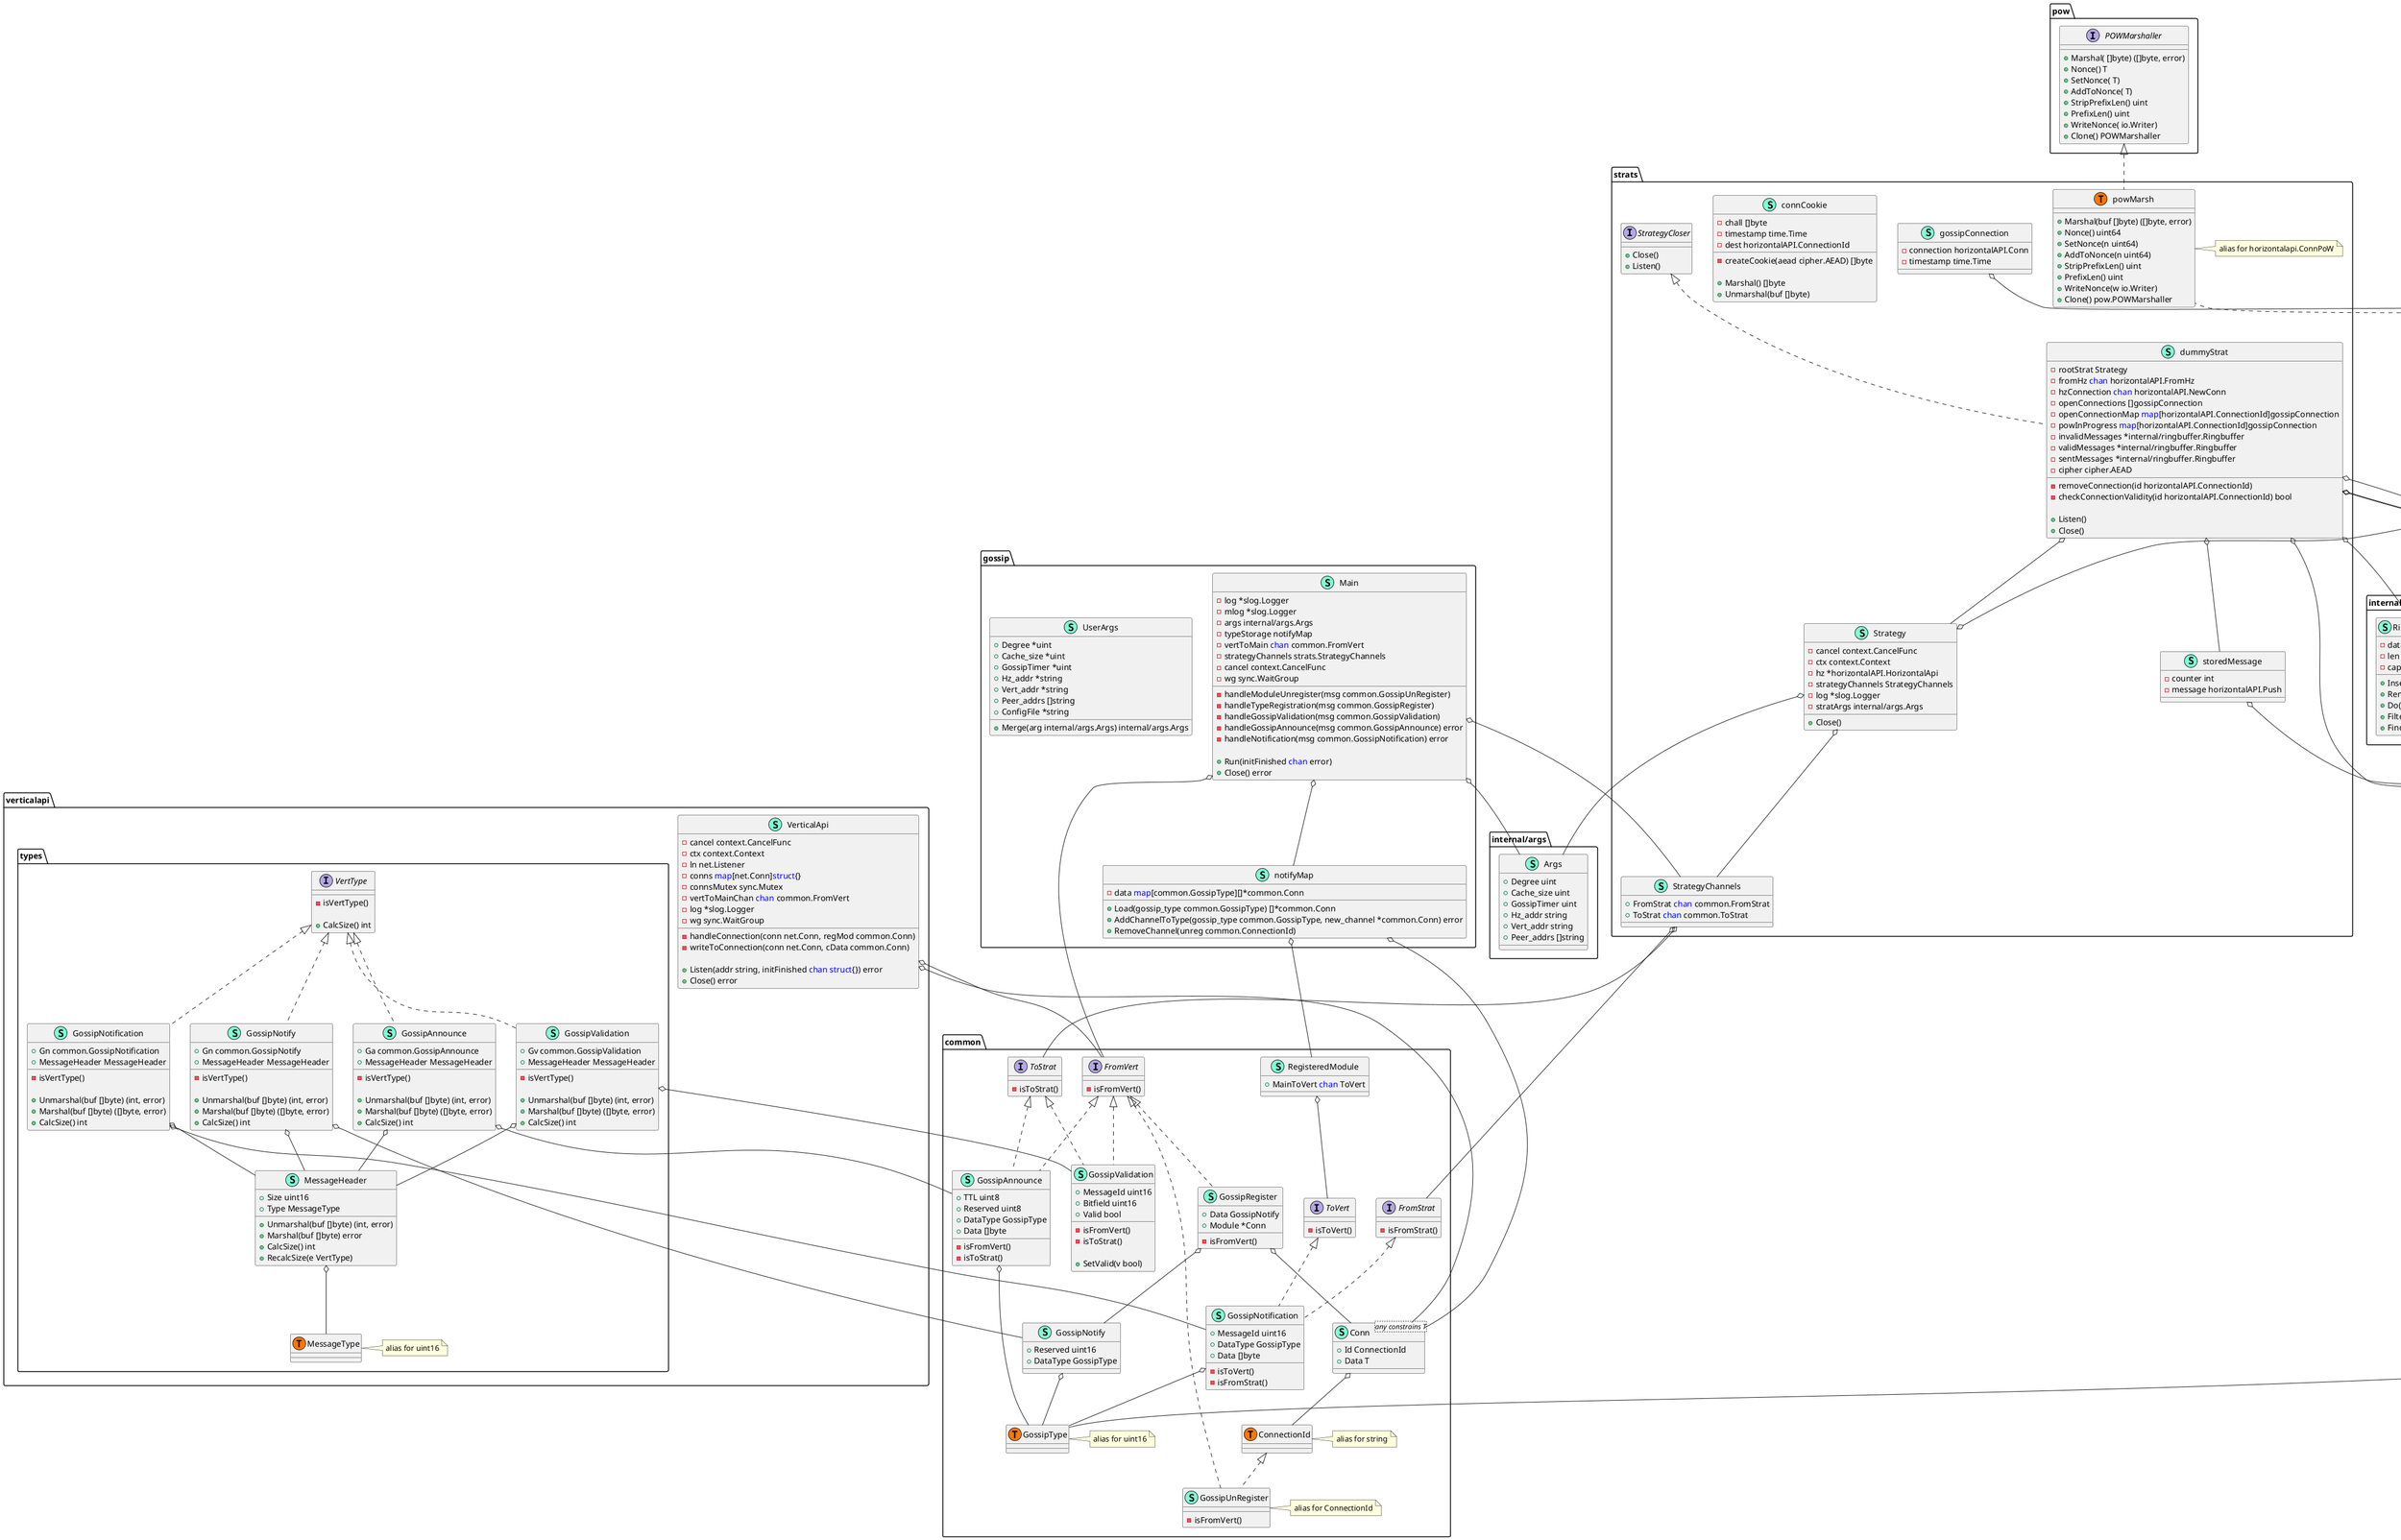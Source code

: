 @startuml

top to bottom direction

namespace verticalapi {
	namespace types {
		class GossipAnnounce << (S,Aquamarine) >> {
			+ Ga common.GossipAnnounce
				+ MessageHeader MessageHeader

				- isVertType() 

				+ Unmarshal(buf []byte) (int, error)
				+ Marshal(buf []byte) ([]byte, error)
				+ CalcSize() int

		}
		class GossipNotification << (S,Aquamarine) >> {
			+ Gn common.GossipNotification
				+ MessageHeader MessageHeader

				- isVertType() 

				+ Unmarshal(buf []byte) (int, error)
				+ Marshal(buf []byte) ([]byte, error)
				+ CalcSize() int

		}
		class GossipNotify << (S,Aquamarine) >> {
			+ Gn common.GossipNotify
				+ MessageHeader MessageHeader

				- isVertType() 

				+ Unmarshal(buf []byte) (int, error)
				+ Marshal(buf []byte) ([]byte, error)
				+ CalcSize() int

		}
		class GossipValidation << (S,Aquamarine) >> {
			+ Gv common.GossipValidation
				+ MessageHeader MessageHeader

				- isVertType() 

				+ Unmarshal(buf []byte) (int, error)
				+ Marshal(buf []byte) ([]byte, error)
				+ CalcSize() int

		}
		class MessageHeader << (S,Aquamarine) >> {
			+ Size uint16
				+ Type MessageType

				+ Unmarshal(buf []byte) (int, error)
				+ Marshal(buf []byte) error
				+ CalcSize() int
				+ RecalcSize(e VertType) 

		}
		interface VertType  {
			- isVertType() 

				+ CalcSize() int

		}
		class MessageType << (T, #FF7700) >>  {
		}
		note right
			alias for uint16
			end note
	}
	class VerticalApi << (S,Aquamarine) >> {
		- cancel context.CancelFunc
			- ctx context.Context
			- ln net.Listener
			- conns <font color=blue>map</font>[net.Conn]<font color=blue>struct</font>{}
		- connsMutex sync.Mutex
			- vertToMainChan <font color=blue>chan</font> common.FromVert
			- log *slog.Logger
			- wg sync.WaitGroup

			- handleConnection(conn net.Conn, regMod common.Conn) 
			- writeToConnection(conn net.Conn, cData common.Conn) 

			+ Listen(addr string, initFinished <font color=blue>chan</font> <font color=blue>struct</font>{}) error
			+ Close() error

	}
}

"verticalapi.types.VertType" <|.. "verticalapi.types.GossipAnnounce"
"verticalapi.types.VertType" <|.. "verticalapi.types.GossipNotification"
"verticalapi.types.VertType" <|.. "verticalapi.types.GossipNotify"
"verticalapi.types.VertType" <|.. "verticalapi.types.GossipValidation"

"verticalapi.types.GossipAnnounce" o-- "common.GossipAnnounce"
"verticalapi.types.GossipAnnounce" o-- "verticalapi.types.MessageHeader"
"verticalapi.types.GossipNotification" o-- "common.GossipNotification"
"verticalapi.types.GossipNotification" o-- "verticalapi.types.MessageHeader"
"verticalapi.types.GossipNotify" o-- "common.GossipNotify"
"verticalapi.types.GossipNotify" o-- "verticalapi.types.MessageHeader"
"verticalapi.types.GossipValidation" o-- "common.GossipValidation"
"verticalapi.types.GossipValidation" o-- "verticalapi.types.MessageHeader"
"verticalapi.types.MessageHeader" o-- "verticalapi.types.MessageType"

"verticalapi.VerticalApi" o-- "common.FromVert"
"verticalapi.VerticalApi" o-- "common.Conn"

namespace internal/args {
	class Args << (S,Aquamarine) >> {
		+ Degree uint
			+ Cache_size uint
			+ GossipTimer uint
			+ Hz_addr string
			+ Vert_addr string
			+ Peer_addrs []string

	}
}

namespace common {
	class Conn<any constrains T> << (S,Aquamarine) >> {
		+ Id ConnectionId
			+ Data T
	}

	interface FromStrat  {
		- isFromStrat() 
	}

	interface FromVert  {
		- isFromVert() 
	}

	class GossipAnnounce << (S,Aquamarine) >> {
		+ TTL uint8
			+ Reserved uint8
			+ DataType GossipType
			+ Data []byte

			- isFromVert() 
			- isToStrat() 
	}

	class GossipNotification << (S,Aquamarine) >> {
		+ MessageId uint16
			+ DataType GossipType
			+ Data []byte

			- isToVert() 
			- isFromStrat() 
	}

	class GossipNotify << (S,Aquamarine) >> {
		+ Reserved uint16
			+ DataType GossipType
	}

	class GossipRegister << (S,Aquamarine) >> {
		+ Data GossipNotify
			+ Module *Conn

			- isFromVert() 
	}

	class GossipUnRegister << (S,Aquamarine) >> {
		- isFromVert() 
	}
	note right
		alias for ConnectionId
	end note

	class GossipValidation << (S,Aquamarine) >> {
		+ MessageId uint16
			+ Bitfield uint16
			+ Valid bool

			- isFromVert() 
			- isToStrat() 

			+ SetValid(v bool) 
	}

	class RegisteredModule << (S,Aquamarine) >> {
		+ MainToVert <font color=blue>chan</font> ToVert
	}

	interface ToStrat  {
		- isToStrat() 
	}

	interface ToVert  {
		- isToVert() 
	}

	class ConnectionId << (T, #FF7700) >>  {
	}
	note right
		alias for string
	end note

	class GossipType << (T, #FF7700) >>  {
	}
	note right
		alias for uint16
	end note

}

"common.FromStrat" <|.. "common.GossipNotification"

"common.ToVert" <|.. "common.GossipNotification"

"common.FromVert" <|.. "common.GossipAnnounce"
"common.FromVert" <|.. "common.GossipRegister"
"common.FromVert" <|.. "common.GossipUnRegister"
"common.FromVert" <|.. "common.GossipValidation"

"common.ToStrat" <|.. "common.GossipAnnounce"
"common.ToStrat" <|.. "common.GossipValidation"

"common.Conn" o-- "common.ConnectionId"
"common.GossipAnnounce" o-- "common.GossipType"
"common.GossipNotification" o-- "common.GossipType"
"common.GossipNotify" o-- "common.GossipType"
"common.GossipRegister" o-- "common.Conn"
"common.GossipRegister" o-- "common.GossipNotify"
"common.RegisteredModule" o-- "common.ToVert"

"common.ConnectionId" <|.. "common.GossipUnRegister"



namespace gossip {
	class Main << (S,Aquamarine) >> {
		- log *slog.Logger
			- mlog *slog.Logger
			- args internal/args.Args
			- typeStorage notifyMap
			- vertToMain <font color=blue>chan</font> common.FromVert
			- strategyChannels strats.StrategyChannels
			- cancel context.CancelFunc
			- wg sync.WaitGroup

			- handleModuleUnregister(msg common.GossipUnRegister) 
			- handleTypeRegistration(msg common.GossipRegister) 
			- handleGossipValidation(msg common.GossipValidation) 
			- handleGossipAnnounce(msg common.GossipAnnounce) error
			- handleNotification(msg common.GossipNotification) error

			+ Run(initFinished <font color=blue>chan</font> error) 
			+ Close() error

	}
	class UserArgs << (S,Aquamarine) >> {
		+ Degree *uint
			+ Cache_size *uint
			+ GossipTimer *uint
			+ Hz_addr *string
			+ Vert_addr *string
			+ Peer_addrs []string
			+ ConfigFile *string

			+ Merge(arg internal/args.Args) internal/args.Args

	}
	class notifyMap << (S,Aquamarine) >> {
		- data <font color=blue>map</font>[common.GossipType][]*common.Conn

			+ Load(gossip_type common.GossipType) []*common.Conn
			+ AddChannelToType(gossip_type common.GossipType, new_channel *common.Conn) error
			+ RemoveChannel(unreg common.ConnectionId) 

	}
}

"gossip.Main" o-- "internal/args.Args"
"gossip.Main" o-- "gossip.notifyMap"
"gossip.Main" o-- "common.FromVert"
"gossip.Main" o-- "strats.StrategyChannels"

"gossip.notifyMap" o-- "common.Conn"
"gossip.notifyMap" o-- "common.RegisteredModule"

namespace horizontalapi {
	top to bottom direction
	class Conn<any constrains T> << (S,Aquamarine) >> {
		+ Id ConnectionId
			+ Data T
	}

	class ConnChall << (S,Aquamarine) >> {
		+ Cookie []byte

			- canFromHz() 
			- canToHz() 
	}

	class ConnPoW << (S,Aquamarine) >> {
		+ Id ConnectionId
			+ PowNonce uint64
			+ Cookie []byte

			- canFromHz() 
			- canToHz() 
	}

	class ConnReq << (S,Aquamarine) >> {
		+ Id ConnectionId

			- canFromHz() 
			- canToHz() 
	}

	interface FromHz  {
		- canFromHz() 
	}

	class Push << (S,Aquamarine) >> {
		+ Id ConnectionId
			+ TTL uint8
			+ GossipType common.GossipType
			+ MessageID uint16
			+ Payload []byte

			- canFromHz() 
			- canToHz() 
	}

	interface ToHz  {
		- canToHz() 

	}

	class Unregister << (S,Aquamarine) >> {
		- canFromHz() 

	}

	class horizontalapi.ConnectionId << (T, #FF7700) >>  {
	}
	note right
		alias for string/IP-Addr
	end note

	class horizontalapi.NewConn << (T, #FF7700) >>  {
	}
	note left
		alias for Conn[<font color=blue>chan</font> ToHz]
	end note

	class horizontalapi.Unregister << (T, #FF7700) >>  {
	}
	note right
		alias for ConnectionId
	end note

	class HorizontalApi << (S,Aquamarine) >> {
		- cancel context.CancelFunc
			- ctx context.Context
			- ln net.Listener
			- conns <font color=blue>map</font>[net.Conn]<font color=blue>struct</font>{}
		- connsMutex sync.Mutex
			- fromHzChan <font color=blue>chan</font> FromHz
			- log *slog.Logger
			- wg sync.WaitGroup
			- packetcounter *internal/packetcounter.Counter

			- handleConnection(conn net.Conn, connData Conn) 
			- writeToConnection(conn net.Conn, c Conn) 

			+ Listen(addr string, newConn <font color=blue>chan</font> NewConn, initFinished <font color=blue>chan</font> <font color=blue>struct</font>{}) error
			+ AddNeighbors(dialer *net.Dialer, addrs ...string) ([]Conn, error)
			+ Close() error

	}
}

"horizontalapi.FromHz" <|.. "horizontalapi.ConnChall"
"horizontalapi.FromHz" <|.. "horizontalapi.ConnPoW"
"horizontalapi.FromHz" <|.. "horizontalapi.ConnReq"
"horizontalapi.FromHz" <|.. "horizontalapi.Push"
"horizontalapi.FromHz" <|.. "horizontalapi.Unregister"
"horizontalapi.ToHz" <|.. "horizontalapi.Push"
"horizontalapi.ToHz" <|.. "horizontalapi.ConnReq"
"horizontalapi.ToHz" <|.. "horizontalapi.ConnChall"
"horizontalapi.ToHz" <|.. "horizontalapi.ConnPoW"

"horizontalapi.HorizontalApi" o-- "horizontalapi.FromHz"
"horizontalapi.HorizontalApi" o-- "horizontalapi.Conn"
"horizontalapi.HorizontalApi" o-- "internal/packetcounter.Counter"

"horizontalapi.Conn" <|.. "horizontalapi.NewConn"
"horizontalapi.ConnectionId" <|.. "horizontalapi.Unregister"
"horizontalapi.Conn" o-- "horizontalapi.ConnectionId"

"horizontalapi.ConnPoW" o-- "horizontalapi.ConnectionId"
"horizontalapi.ConnReq" o-- "horizontalapi.ConnectionId"
"horizontalapi.Push" o-- "common.GossipType"
"horizontalapi.Push" o-- "horizontalapi.ConnectionId"

namespace internal/packetcounter {
	class Counter << (S,Aquamarine) >> {
		- t time.Time
			- cnt uint
			- do <font color=blue>func</font>(time.Time, uint) 
			- granularity time.Duration
			- mutex sync.Mutex

			+ Add(i uint) 
			+ Finalize() 

	}
}



namespace pow {
	interface POWMarshaller  {
		+ Marshal( []byte) ([]byte, error)
			+ Nonce() T
			+ SetNonce( T) 
			+ AddToNonce( T) 
			+ StripPrefixLen() uint
			+ PrefixLen() uint
			+ WriteNonce( io.Writer) 
			+ Clone() POWMarshaller

	}
}



namespace internal/ringbuffer {
	class Ringbuffer<comparable constrains T> << (S,Aquamarine) >> {
		- data *ring.Ring
			- len uint
			- cap uint

			+ Insert(v T) 
			+ Remove(v T) error
			+ Do(f <font color=blue>func</font>(T) ) 
			+ Filter(f <font color=blue>func</font>(T) bool) []T
			+ FindFirst(f <font color=blue>func</font>(T) bool) (T, error)

	}
}



namespace strats {
	class Strategy << (S,Aquamarine) >> {
		- cancel context.CancelFunc
			- ctx context.Context
			- hz *horizontalAPI.HorizontalApi
			- strategyChannels StrategyChannels
			- log *slog.Logger
			- stratArgs internal/args.Args

			+ Close() 

	}
	class StrategyChannels << (S,Aquamarine) >> {
		+ FromStrat <font color=blue>chan</font> common.FromStrat
			+ ToStrat <font color=blue>chan</font> common.ToStrat

	}
	interface StrategyCloser  {
		+ Close() 
			+ Listen() 

	}
	class connCookie << (S,Aquamarine) >> {
		- chall []byte
			- timestamp time.Time
			- dest horizontalAPI.ConnectionId

			- createCookie(aead cipher.AEAD) []byte

			+ Marshal() []byte
			+ Unmarshal(buf []byte) 

	}
	class dummyStrat << (S,Aquamarine) >> {
		- rootStrat Strategy
			- fromHz <font color=blue>chan</font> horizontalAPI.FromHz
			- hzConnection <font color=blue>chan</font> horizontalAPI.NewConn
			- openConnections []gossipConnection
			- openConnectionMap <font color=blue>map</font>[horizontalAPI.ConnectionId]gossipConnection
			- powInProgress <font color=blue>map</font>[horizontalAPI.ConnectionId]gossipConnection
			- invalidMessages *internal/ringbuffer.Ringbuffer
			- validMessages *internal/ringbuffer.Ringbuffer
			- sentMessages *internal/ringbuffer.Ringbuffer
			- cipher cipher.AEAD

			- removeConnection(id horizontalAPI.ConnectionId) 
			- checkConnectionValidity(id horizontalAPI.ConnectionId) bool

			+ Listen() 
			+ Close() 

	}
	class gossipConnection << (S,Aquamarine) >> {
		- connection horizontalAPI.Conn
			- timestamp time.Time

	}
	class powMarsh << (S,Aquamarine) >> {
		+ Marshal(buf []byte) ([]byte, error)
			+ Nonce() uint64
			+ SetNonce(n uint64) 
			+ AddToNonce(n uint64) 
			+ StripPrefixLen() uint
			+ PrefixLen() uint
			+ WriteNonce(w io.Writer) 
			+ Clone() pow.POWMarshaller

	}
	class storedMessage << (S,Aquamarine) >> {
		- counter int
			- message horizontalAPI.Push

	}
	class strats.powMarsh << (T, #FF7700) >>  {
	}
	note right
		alias for horizontalapi.ConnPoW
	end note
}

"strats.StrategyCloser" <|.. "strats.dummyStrat"
"pow.POWMarshaller" <|.. "strats.powMarsh"
"horizontalapi.ConnPoW" <|.. "strats.powMarsh"

"strats.storedMessage" o-- "horizontalapi.Push"
"strats.gossipConnection" o-- "horizontalapi.Conn"

"strats.StrategyChannels" o-- "common.FromStrat"
"strats.StrategyChannels" o-- "common.ToStrat"

"strats.dummyStrat" o-- "strats.Strategy"
"strats.dummyStrat" o-- "horizontalapi.FromHz"
"strats.dummyStrat" o-- "horizontalapi.NewConn"
"strats.dummyStrat" o-- "horizontalapi.Conn"
"strats.dummyStrat" o-- "horizontalapi.ToHz"
"strats.dummyStrat" o-- "strats.storedMessage"
"strats.dummyStrat" o-- "internal/ringbuffer.Ringbuffer"

"strats.Strategy" o-- "horizontalapi.HorizontalApi"
"strats.Strategy" o-- "strats.StrategyChannels"
"strats.Strategy" o-- "internal/args.Args"

' namespace internal/testlog {
' 	class TestHandler << (S,Aquamarine) >> {
' 		- handler slog.Handler
' 			- level slog.Level
' 
' 			+ Enabled(ctx context.Context, level slog.Level) bool
' 			+ Handle(ctx context.Context, r slog.Record) error
' 			+ WithAttrs(attrs []slog.Attr) slog.Handler
' 			+ WithGroup(name string) slog.Handler
' 
' 	}
' }

' namespace internal/testutils {
' 	class Event << (S,Aquamarine) >> {
' 		+ Time time.Time
' 			+ Level int
' 			+ Msg string
' 			+ Id common.ConnectionId
' 			+ MsgId uint16
' 			+ MsgType common.GossipType
' 			+ Cnt uint
' 			+ TimeBucket time.Time
' 
' 	}
' 	class Graph << (S,Aquamarine) >> {
' 		+ Nodes []node
' 			+ Edges [][]uint
' 
' 			+ CalcDistances(start uint) <font color=blue>map</font>[uint]uint
' 
' 	}
' 	class Tester << (S,Aquamarine) >> {
' 		- logChan <font color=blue>chan</font> Event
' 			- busyChan <font color=blue>chan</font> common.GossipType
' 			- closers []io.Closer
' 			- state testState
' 			- tmin time.Time
' 			- tmax time.Time
' 			- durSec float64
' 			- distanceBook distanceBook
' 			- cfunc context.CancelFunc
' 
' 			+ G Graph
' 			+ Peers <font color=blue>map</font>[uint]*peer
' 			+ PeersLut <font color=blue>map</font>[common.ConnectionId]uint
' 			+ Events []Event
' 
' 			+ Startup(startIp string) error
' 			+ RegisterAllPeersForType(gtype common.GossipType) error
' 			+ WaitUntilSilent(ctx context.Context, all bool, gtype common.GossipType, interval time.Duration) error
' 			+ Teardown() error
' 			+ ProcessReachedWhen(gtype common.GossipType, any bool) (data.ReachedWhenAll, error)
' 			+ ProcessReachedDistCnt(startNode uint, gtype common.GossipType, all bool) (data.ReachedDistCntAll, <font color=blue>map</font>[uint]uint, error)
' 			+ ProcessGraphDistCnt(startNode uint) (data.CntDistancesAll, error)
' 			+ ProcessSentPackets(gtype common.GossipType, all bool) (data.SentPacketsCntAll, error)
' 
' 	}
' 	class distanceBook << (S,Aquamarine) >> {
' 		- valid bool
' 			- startNode uint
' 			- nodeToDist <font color=blue>map</font>[uint]uint
' 			- distOrd []uint
' 			- distMaxCnt <font color=blue>map</font>[uint]uint
' 
' 			- processingSetupForDistance(genDistances <font color=blue>func</font>(uint) <font color=blue>map</font>[uint]uint, startNode uint) <font color=blue>map</font>[uint]uint
' 
' 	}
' 	interface marshaler  {
' 		+ Marshal(buf []byte) ([]byte, error)
' 
' 	}
' 	class node << (S,Aquamarine) >> {
' 		+ Degree *uint
' 			+ Cache_size *uint
' 			+ GossipTimer *uint
' 
' 			+ UnmarshalJSON(data []byte) error
' 
' 	}
' 	class peer << (S,Aquamarine) >> {
' 		- idx uint
' 			- id common.ConnectionId
' 			- a internal/args.Args
' 			- conn net.Conn
' 			- dialer *net.Dialer
' 
' 			- close() 
' 			- connect() error
' 			- markAllValid() 
' 
' 			+ String() string
' 			+ SendMsg(v marshaler) error
' 
' 	}
' 	class testState << (S,Aquamarine) >> {
' 		+ String() string
' 
' 	}
' 	class internal/testutils.testState << (T, #FF7700) >>  {
' 	}
' 	class todo_bookkeeping << (S,Aquamarine) >> {
' 		- node uint
' 			- dist uint
' 
' 	}
' }
' 
' "internal/testutils.Event" o-- "common.ConnectionId"
' "internal/testutils.Event" o-- "common.GossipType"
' "internal/testutils.Event" o-- "time.Time"
' "internal/testutils.Graph" o-- "internal/testutils.node"
' "internal/testutils.Tester" o-- "common.ConnectionId"
' "internal/testutils.Tester" o-- "internal/testutils.Event"
' "internal/testutils.Tester" o-- "internal/testutils.Graph"
' "internal/testutils.Tester" o-- "internal/testutils.peer"
' 
' "internal/testutils.marshaler" <|-- "verticalapi.types.GossipAnnounce"
' "internal/testutils.marshaler" <|-- "verticalapi.types.GossipNotify"
' "internal/testutils.marshaler" <|-- "verticalapi.types.GossipNotification"
' "internal/testutils.marshaler" <|-- "verticalapi.types.GossipValidation"
' 
' "internal/testutils.marshaler" <|-- "strats.powMarsh"

' namespace data {
' 	class CntDistances << (S,Aquamarine) >> {
' 		+ Distance uint
' 			+ Cnt uint
' 
' 	}
' 	class ReachedDistCnt << (S,Aquamarine) >> {
' 		+ TimeUnixSec float64
' 			+ Distance uint
' 			+ CntReachedSameDistance uint
' 
' 	}
' 	class ReachedWhen << (S,Aquamarine) >> {
' 		+ TimeUnixSec float64
' 			+ TimePercent float64
' 
' 	}
' 	class ReachedWhenAll << (S,Aquamarine) >> {
' 		+ WriteCss(fn string) error
' 
' 	}
' 	class SentPacketsCnt << (S,Aquamarine) >> {
' 		+ TimeUnixSec float64
' 			+ Cnt uint
' 
' 	}
' 	class data.CntDistancesAll << (T, #FF7700) >>  {
' 	}
' 	class data.ReachedDistCntAll << (T, #FF7700) >>  {
' 	}
' 	class data.ReachedWhenAll << (T, #FF7700) >>  {
' 	}
' 	class data.SentPacketsCntAll << (T, #FF7700) >>  {
' 	}
' }
' 
' "data.<font color=blue>map</font>[uint]ReachedWhen" #.. "data.ReachedWhenAll"
' "data.[]CntDistances" #.. "data.CntDistancesAll"
' "data.[]ReachedDistCnt" #.. "data.ReachedDistCntAll"
' "data.[]SentPacketsCnt" #.. "data.SentPacketsCntAll"

@enduml
